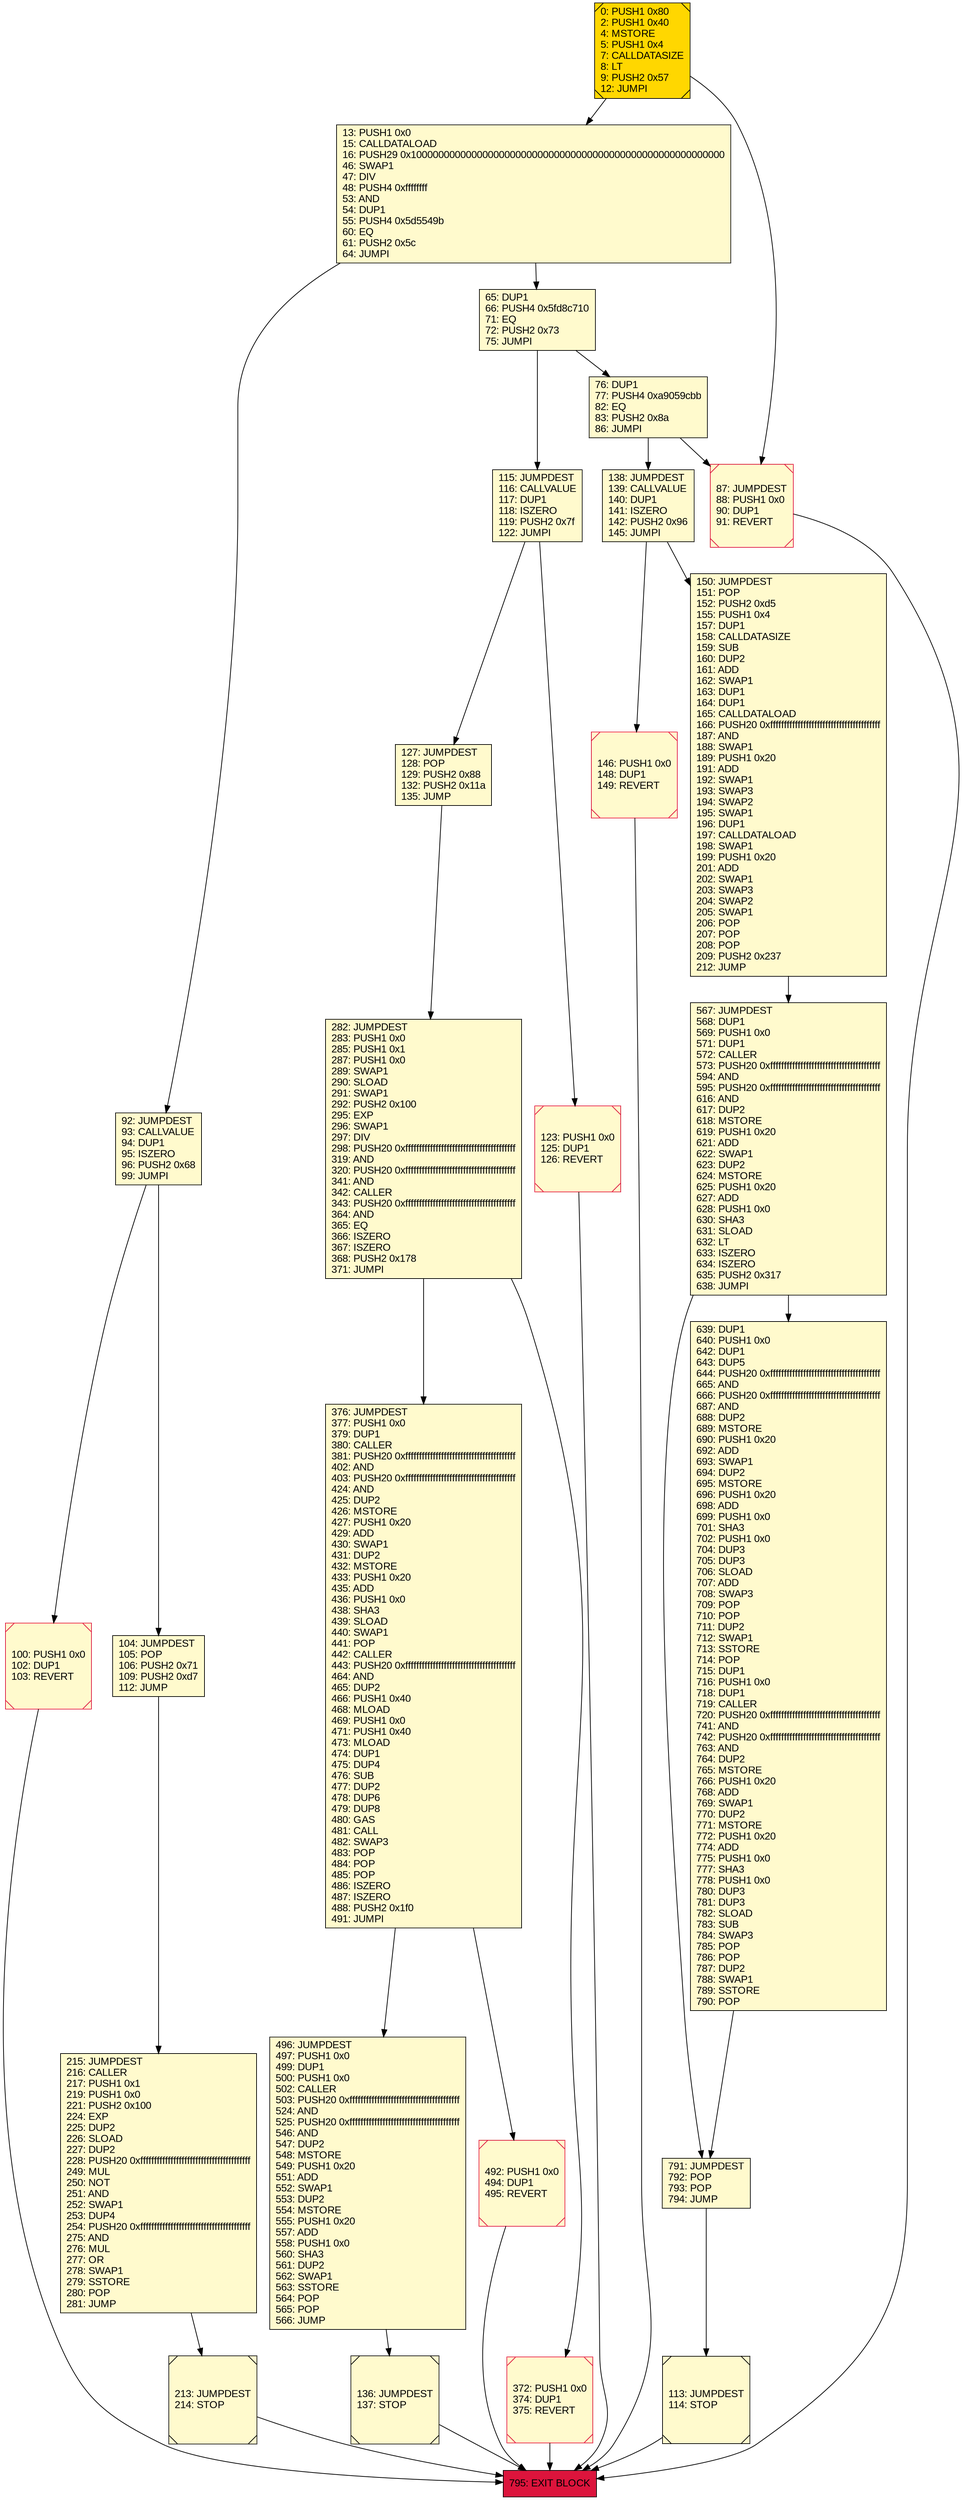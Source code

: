 digraph StandardToken {
bgcolor=transparent rankdir=UD;
node [shape=box style=filled color=black fillcolor=white fontname=arial fontcolor=black];
76[label="76: DUP1\l77: PUSH4 0xa9059cbb\l82: EQ\l83: PUSH2 0x8a\l86: JUMPI\l" fillcolor=lemonchiffon ];
496[label="496: JUMPDEST\l497: PUSH1 0x0\l499: DUP1\l500: PUSH1 0x0\l502: CALLER\l503: PUSH20 0xffffffffffffffffffffffffffffffffffffffff\l524: AND\l525: PUSH20 0xffffffffffffffffffffffffffffffffffffffff\l546: AND\l547: DUP2\l548: MSTORE\l549: PUSH1 0x20\l551: ADD\l552: SWAP1\l553: DUP2\l554: MSTORE\l555: PUSH1 0x20\l557: ADD\l558: PUSH1 0x0\l560: SHA3\l561: DUP2\l562: SWAP1\l563: SSTORE\l564: POP\l565: POP\l566: JUMP\l" fillcolor=lemonchiffon ];
136[label="136: JUMPDEST\l137: STOP\l" fillcolor=lemonchiffon shape=Msquare ];
123[label="123: PUSH1 0x0\l125: DUP1\l126: REVERT\l" fillcolor=lemonchiffon shape=Msquare color=crimson ];
492[label="492: PUSH1 0x0\l494: DUP1\l495: REVERT\l" fillcolor=lemonchiffon shape=Msquare color=crimson ];
150[label="150: JUMPDEST\l151: POP\l152: PUSH2 0xd5\l155: PUSH1 0x4\l157: DUP1\l158: CALLDATASIZE\l159: SUB\l160: DUP2\l161: ADD\l162: SWAP1\l163: DUP1\l164: DUP1\l165: CALLDATALOAD\l166: PUSH20 0xffffffffffffffffffffffffffffffffffffffff\l187: AND\l188: SWAP1\l189: PUSH1 0x20\l191: ADD\l192: SWAP1\l193: SWAP3\l194: SWAP2\l195: SWAP1\l196: DUP1\l197: CALLDATALOAD\l198: SWAP1\l199: PUSH1 0x20\l201: ADD\l202: SWAP1\l203: SWAP3\l204: SWAP2\l205: SWAP1\l206: POP\l207: POP\l208: POP\l209: PUSH2 0x237\l212: JUMP\l" fillcolor=lemonchiffon ];
92[label="92: JUMPDEST\l93: CALLVALUE\l94: DUP1\l95: ISZERO\l96: PUSH2 0x68\l99: JUMPI\l" fillcolor=lemonchiffon ];
138[label="138: JUMPDEST\l139: CALLVALUE\l140: DUP1\l141: ISZERO\l142: PUSH2 0x96\l145: JUMPI\l" fillcolor=lemonchiffon ];
100[label="100: PUSH1 0x0\l102: DUP1\l103: REVERT\l" fillcolor=lemonchiffon shape=Msquare color=crimson ];
113[label="113: JUMPDEST\l114: STOP\l" fillcolor=lemonchiffon shape=Msquare ];
376[label="376: JUMPDEST\l377: PUSH1 0x0\l379: DUP1\l380: CALLER\l381: PUSH20 0xffffffffffffffffffffffffffffffffffffffff\l402: AND\l403: PUSH20 0xffffffffffffffffffffffffffffffffffffffff\l424: AND\l425: DUP2\l426: MSTORE\l427: PUSH1 0x20\l429: ADD\l430: SWAP1\l431: DUP2\l432: MSTORE\l433: PUSH1 0x20\l435: ADD\l436: PUSH1 0x0\l438: SHA3\l439: SLOAD\l440: SWAP1\l441: POP\l442: CALLER\l443: PUSH20 0xffffffffffffffffffffffffffffffffffffffff\l464: AND\l465: DUP2\l466: PUSH1 0x40\l468: MLOAD\l469: PUSH1 0x0\l471: PUSH1 0x40\l473: MLOAD\l474: DUP1\l475: DUP4\l476: SUB\l477: DUP2\l478: DUP6\l479: DUP8\l480: GAS\l481: CALL\l482: SWAP3\l483: POP\l484: POP\l485: POP\l486: ISZERO\l487: ISZERO\l488: PUSH2 0x1f0\l491: JUMPI\l" fillcolor=lemonchiffon ];
87[label="87: JUMPDEST\l88: PUSH1 0x0\l90: DUP1\l91: REVERT\l" fillcolor=lemonchiffon shape=Msquare color=crimson ];
282[label="282: JUMPDEST\l283: PUSH1 0x0\l285: PUSH1 0x1\l287: PUSH1 0x0\l289: SWAP1\l290: SLOAD\l291: SWAP1\l292: PUSH2 0x100\l295: EXP\l296: SWAP1\l297: DIV\l298: PUSH20 0xffffffffffffffffffffffffffffffffffffffff\l319: AND\l320: PUSH20 0xffffffffffffffffffffffffffffffffffffffff\l341: AND\l342: CALLER\l343: PUSH20 0xffffffffffffffffffffffffffffffffffffffff\l364: AND\l365: EQ\l366: ISZERO\l367: ISZERO\l368: PUSH2 0x178\l371: JUMPI\l" fillcolor=lemonchiffon ];
791[label="791: JUMPDEST\l792: POP\l793: POP\l794: JUMP\l" fillcolor=lemonchiffon ];
127[label="127: JUMPDEST\l128: POP\l129: PUSH2 0x88\l132: PUSH2 0x11a\l135: JUMP\l" fillcolor=lemonchiffon ];
639[label="639: DUP1\l640: PUSH1 0x0\l642: DUP1\l643: DUP5\l644: PUSH20 0xffffffffffffffffffffffffffffffffffffffff\l665: AND\l666: PUSH20 0xffffffffffffffffffffffffffffffffffffffff\l687: AND\l688: DUP2\l689: MSTORE\l690: PUSH1 0x20\l692: ADD\l693: SWAP1\l694: DUP2\l695: MSTORE\l696: PUSH1 0x20\l698: ADD\l699: PUSH1 0x0\l701: SHA3\l702: PUSH1 0x0\l704: DUP3\l705: DUP3\l706: SLOAD\l707: ADD\l708: SWAP3\l709: POP\l710: POP\l711: DUP2\l712: SWAP1\l713: SSTORE\l714: POP\l715: DUP1\l716: PUSH1 0x0\l718: DUP1\l719: CALLER\l720: PUSH20 0xffffffffffffffffffffffffffffffffffffffff\l741: AND\l742: PUSH20 0xffffffffffffffffffffffffffffffffffffffff\l763: AND\l764: DUP2\l765: MSTORE\l766: PUSH1 0x20\l768: ADD\l769: SWAP1\l770: DUP2\l771: MSTORE\l772: PUSH1 0x20\l774: ADD\l775: PUSH1 0x0\l777: SHA3\l778: PUSH1 0x0\l780: DUP3\l781: DUP3\l782: SLOAD\l783: SUB\l784: SWAP3\l785: POP\l786: POP\l787: DUP2\l788: SWAP1\l789: SSTORE\l790: POP\l" fillcolor=lemonchiffon ];
795 [label="795: EXIT BLOCK\l" fillcolor=crimson ];115[label="115: JUMPDEST\l116: CALLVALUE\l117: DUP1\l118: ISZERO\l119: PUSH2 0x7f\l122: JUMPI\l" fillcolor=lemonchiffon ];
213[label="213: JUMPDEST\l214: STOP\l" fillcolor=lemonchiffon shape=Msquare ];
65[label="65: DUP1\l66: PUSH4 0x5fd8c710\l71: EQ\l72: PUSH2 0x73\l75: JUMPI\l" fillcolor=lemonchiffon ];
567[label="567: JUMPDEST\l568: DUP1\l569: PUSH1 0x0\l571: DUP1\l572: CALLER\l573: PUSH20 0xffffffffffffffffffffffffffffffffffffffff\l594: AND\l595: PUSH20 0xffffffffffffffffffffffffffffffffffffffff\l616: AND\l617: DUP2\l618: MSTORE\l619: PUSH1 0x20\l621: ADD\l622: SWAP1\l623: DUP2\l624: MSTORE\l625: PUSH1 0x20\l627: ADD\l628: PUSH1 0x0\l630: SHA3\l631: SLOAD\l632: LT\l633: ISZERO\l634: ISZERO\l635: PUSH2 0x317\l638: JUMPI\l" fillcolor=lemonchiffon ];
146[label="146: PUSH1 0x0\l148: DUP1\l149: REVERT\l" fillcolor=lemonchiffon shape=Msquare color=crimson ];
13[label="13: PUSH1 0x0\l15: CALLDATALOAD\l16: PUSH29 0x100000000000000000000000000000000000000000000000000000000\l46: SWAP1\l47: DIV\l48: PUSH4 0xffffffff\l53: AND\l54: DUP1\l55: PUSH4 0x5d5549b\l60: EQ\l61: PUSH2 0x5c\l64: JUMPI\l" fillcolor=lemonchiffon ];
104[label="104: JUMPDEST\l105: POP\l106: PUSH2 0x71\l109: PUSH2 0xd7\l112: JUMP\l" fillcolor=lemonchiffon ];
0[label="0: PUSH1 0x80\l2: PUSH1 0x40\l4: MSTORE\l5: PUSH1 0x4\l7: CALLDATASIZE\l8: LT\l9: PUSH2 0x57\l12: JUMPI\l" fillcolor=lemonchiffon shape=Msquare fillcolor=gold ];
372[label="372: PUSH1 0x0\l374: DUP1\l375: REVERT\l" fillcolor=lemonchiffon shape=Msquare color=crimson ];
215[label="215: JUMPDEST\l216: CALLER\l217: PUSH1 0x1\l219: PUSH1 0x0\l221: PUSH2 0x100\l224: EXP\l225: DUP2\l226: SLOAD\l227: DUP2\l228: PUSH20 0xffffffffffffffffffffffffffffffffffffffff\l249: MUL\l250: NOT\l251: AND\l252: SWAP1\l253: DUP4\l254: PUSH20 0xffffffffffffffffffffffffffffffffffffffff\l275: AND\l276: MUL\l277: OR\l278: SWAP1\l279: SSTORE\l280: POP\l281: JUMP\l" fillcolor=lemonchiffon ];
76 -> 87;
76 -> 138;
150 -> 567;
92 -> 104;
92 -> 100;
138 -> 146;
138 -> 150;
376 -> 492;
376 -> 496;
282 -> 372;
282 -> 376;
127 -> 282;
639 -> 791;
115 -> 123;
115 -> 127;
65 -> 115;
65 -> 76;
567 -> 791;
567 -> 639;
13 -> 65;
13 -> 92;
104 -> 215;
0 -> 87;
0 -> 13;
496 -> 136;
791 -> 113;
215 -> 213;
136 -> 795;
123 -> 795;
492 -> 795;
100 -> 795;
113 -> 795;
87 -> 795;
213 -> 795;
146 -> 795;
372 -> 795;
}